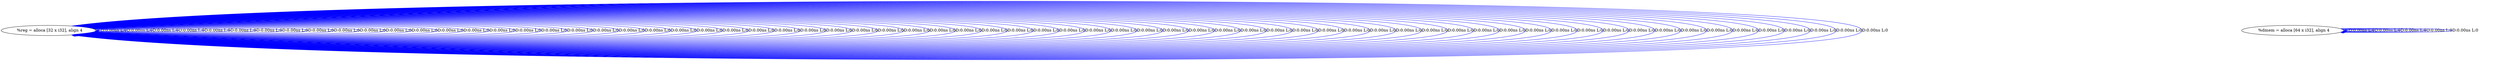 digraph {
Node0x25f48e0[label="  %reg = alloca [32 x i32], align 4"];
Node0x25f48e0 -> Node0x25f48e0[label="D:0.00ns L:0",color=blue];
Node0x25f48e0 -> Node0x25f48e0[label="D:0.00ns L:0",color=blue];
Node0x25f48e0 -> Node0x25f48e0[label="D:0.00ns L:0",color=blue];
Node0x25f48e0 -> Node0x25f48e0[label="D:0.00ns L:0",color=blue];
Node0x25f48e0 -> Node0x25f48e0[label="D:0.00ns L:0",color=blue];
Node0x25f48e0 -> Node0x25f48e0[label="D:0.00ns L:0",color=blue];
Node0x25f48e0 -> Node0x25f48e0[label="D:0.00ns L:0",color=blue];
Node0x25f48e0 -> Node0x25f48e0[label="D:0.00ns L:0",color=blue];
Node0x25f48e0 -> Node0x25f48e0[label="D:0.00ns L:0",color=blue];
Node0x25f48e0 -> Node0x25f48e0[label="D:0.00ns L:0",color=blue];
Node0x25f48e0 -> Node0x25f48e0[label="D:0.00ns L:0",color=blue];
Node0x25f48e0 -> Node0x25f48e0[label="D:0.00ns L:0",color=blue];
Node0x25f48e0 -> Node0x25f48e0[label="D:0.00ns L:0",color=blue];
Node0x25f48e0 -> Node0x25f48e0[label="D:0.00ns L:0",color=blue];
Node0x25f48e0 -> Node0x25f48e0[label="D:0.00ns L:0",color=blue];
Node0x25f48e0 -> Node0x25f48e0[label="D:0.00ns L:0",color=blue];
Node0x25f48e0 -> Node0x25f48e0[label="D:0.00ns L:0",color=blue];
Node0x25f48e0 -> Node0x25f48e0[label="D:0.00ns L:0",color=blue];
Node0x25f48e0 -> Node0x25f48e0[label="D:0.00ns L:0",color=blue];
Node0x25f48e0 -> Node0x25f48e0[label="D:0.00ns L:0",color=blue];
Node0x25f48e0 -> Node0x25f48e0[label="D:0.00ns L:0",color=blue];
Node0x25f48e0 -> Node0x25f48e0[label="D:0.00ns L:0",color=blue];
Node0x25f48e0 -> Node0x25f48e0[label="D:0.00ns L:0",color=blue];
Node0x25f48e0 -> Node0x25f48e0[label="D:0.00ns L:0",color=blue];
Node0x25f48e0 -> Node0x25f48e0[label="D:0.00ns L:0",color=blue];
Node0x25f48e0 -> Node0x25f48e0[label="D:0.00ns L:0",color=blue];
Node0x25f48e0 -> Node0x25f48e0[label="D:0.00ns L:0",color=blue];
Node0x25f48e0 -> Node0x25f48e0[label="D:0.00ns L:0",color=blue];
Node0x25f48e0 -> Node0x25f48e0[label="D:0.00ns L:0",color=blue];
Node0x25f48e0 -> Node0x25f48e0[label="D:0.00ns L:0",color=blue];
Node0x25f48e0 -> Node0x25f48e0[label="D:0.00ns L:0",color=blue];
Node0x25f48e0 -> Node0x25f48e0[label="D:0.00ns L:0",color=blue];
Node0x25f48e0 -> Node0x25f48e0[label="D:0.00ns L:0",color=blue];
Node0x25f48e0 -> Node0x25f48e0[label="D:0.00ns L:0",color=blue];
Node0x25f48e0 -> Node0x25f48e0[label="D:0.00ns L:0",color=blue];
Node0x25f48e0 -> Node0x25f48e0[label="D:0.00ns L:0",color=blue];
Node0x25f48e0 -> Node0x25f48e0[label="D:0.00ns L:0",color=blue];
Node0x25f48e0 -> Node0x25f48e0[label="D:0.00ns L:0",color=blue];
Node0x25f48e0 -> Node0x25f48e0[label="D:0.00ns L:0",color=blue];
Node0x25f48e0 -> Node0x25f48e0[label="D:0.00ns L:0",color=blue];
Node0x25f48e0 -> Node0x25f48e0[label="D:0.00ns L:0",color=blue];
Node0x25f48e0 -> Node0x25f48e0[label="D:0.00ns L:0",color=blue];
Node0x25f48e0 -> Node0x25f48e0[label="D:0.00ns L:0",color=blue];
Node0x25f48e0 -> Node0x25f48e0[label="D:0.00ns L:0",color=blue];
Node0x25f48e0 -> Node0x25f48e0[label="D:0.00ns L:0",color=blue];
Node0x25f48e0 -> Node0x25f48e0[label="D:0.00ns L:0",color=blue];
Node0x25f48e0 -> Node0x25f48e0[label="D:0.00ns L:0",color=blue];
Node0x25f48e0 -> Node0x25f48e0[label="D:0.00ns L:0",color=blue];
Node0x25f48e0 -> Node0x25f48e0[label="D:0.00ns L:0",color=blue];
Node0x25f48e0 -> Node0x25f48e0[label="D:0.00ns L:0",color=blue];
Node0x25f48e0 -> Node0x25f48e0[label="D:0.00ns L:0",color=blue];
Node0x25f48e0 -> Node0x25f48e0[label="D:0.00ns L:0",color=blue];
Node0x25f48e0 -> Node0x25f48e0[label="D:0.00ns L:0",color=blue];
Node0x25f48e0 -> Node0x25f48e0[label="D:0.00ns L:0",color=blue];
Node0x25f48e0 -> Node0x25f48e0[label="D:0.00ns L:0",color=blue];
Node0x25f48e0 -> Node0x25f48e0[label="D:0.00ns L:0",color=blue];
Node0x25f48e0 -> Node0x25f48e0[label="D:0.00ns L:0",color=blue];
Node0x25f48e0 -> Node0x25f48e0[label="D:0.00ns L:0",color=blue];
Node0x25f48e0 -> Node0x25f48e0[label="D:0.00ns L:0",color=blue];
Node0x25f48e0 -> Node0x25f48e0[label="D:0.00ns L:0",color=blue];
Node0x25f48e0 -> Node0x25f48e0[label="D:0.00ns L:0",color=blue];
Node0x25f48e0 -> Node0x25f48e0[label="D:0.00ns L:0",color=blue];
Node0x25f48e0 -> Node0x25f48e0[label="D:0.00ns L:0",color=blue];
Node0x25f48e0 -> Node0x25f48e0[label="D:0.00ns L:0",color=blue];
Node0x25f48e0 -> Node0x25f48e0[label="D:0.00ns L:0",color=blue];
Node0x25f48e0 -> Node0x25f48e0[label="D:0.00ns L:0",color=blue];
Node0x25f48e0 -> Node0x25f48e0[label="D:0.00ns L:0",color=blue];
Node0x25f48e0 -> Node0x25f48e0[label="D:0.00ns L:0",color=blue];
Node0x25f48e0 -> Node0x25f48e0[label="D:0.00ns L:0",color=blue];
Node0x25f4dd0[label="  %dmem = alloca [64 x i32], align 4"];
Node0x25f4dd0 -> Node0x25f4dd0[label="D:0.00ns L:0",color=blue];
Node0x25f4dd0 -> Node0x25f4dd0[label="D:0.00ns L:0",color=blue];
Node0x25f4dd0 -> Node0x25f4dd0[label="D:0.00ns L:0",color=blue];
Node0x25f4dd0 -> Node0x25f4dd0[label="D:0.00ns L:0",color=blue];
Node0x25f4dd0 -> Node0x25f4dd0[label="D:0.00ns L:0",color=blue];
}
